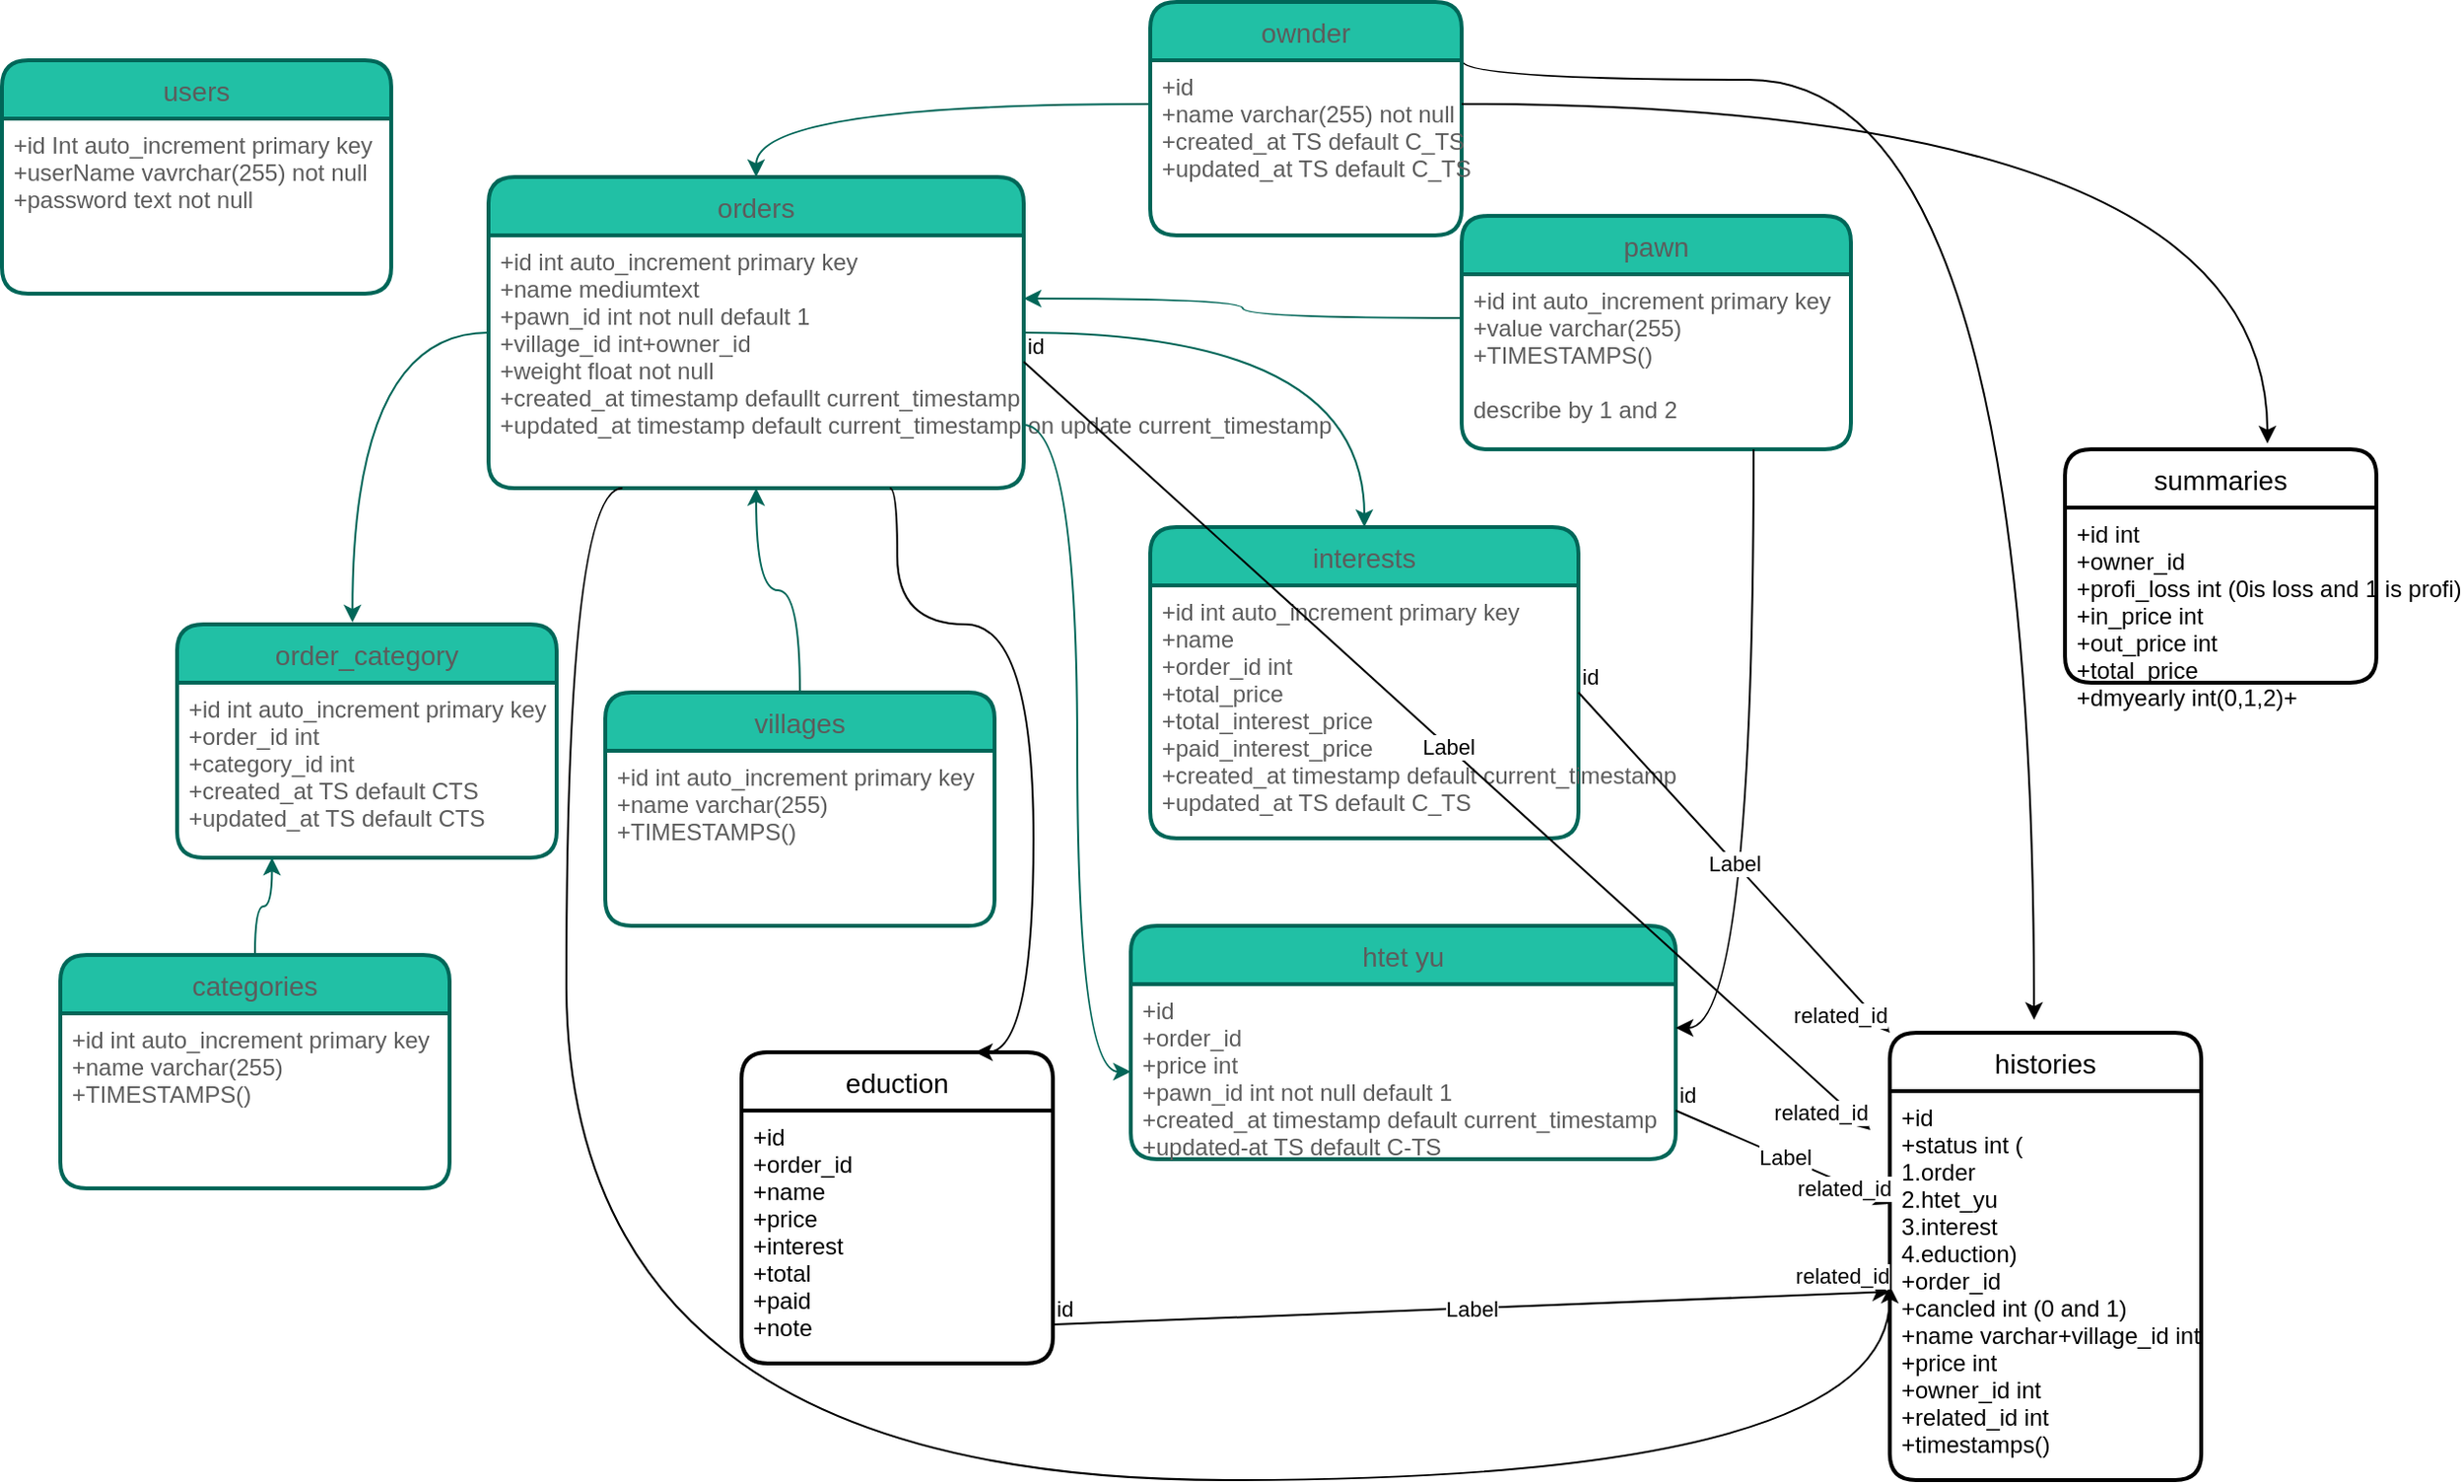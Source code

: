 <mxfile version="20.0.4" type="github">
  <diagram id="MfdhKl_LMUNg4a0uSqgR" name="Page-1">
    <mxGraphModel dx="1590" dy="827" grid="1" gridSize="10" guides="1" tooltips="1" connect="1" arrows="1" fold="1" page="1" pageScale="1" pageWidth="1100" pageHeight="850" math="0" shadow="0">
      <root>
        <mxCell id="0" />
        <mxCell id="1" parent="0" />
        <mxCell id="osRg2jaf1iDrFzfn_eNz-1" value="users" style="swimlane;childLayout=stackLayout;horizontal=1;startSize=30;horizontalStack=0;rounded=1;fontSize=14;fontStyle=0;strokeWidth=2;resizeParent=0;resizeLast=1;shadow=0;dashed=0;align=center;fillColor=#21C0A5;strokeColor=#006658;fontColor=#5C5C5C;" parent="1" vertex="1">
          <mxGeometry x="40" y="40" width="200" height="120" as="geometry" />
        </mxCell>
        <mxCell id="osRg2jaf1iDrFzfn_eNz-2" value="+id Int auto_increment primary key&#xa;+userName vavrchar(255) not null&#xa;+password text not null" style="align=left;strokeColor=none;fillColor=none;spacingLeft=4;fontSize=12;verticalAlign=top;resizable=0;rotatable=0;part=1;fontColor=#5C5C5C;rounded=1;" parent="osRg2jaf1iDrFzfn_eNz-1" vertex="1">
          <mxGeometry y="30" width="200" height="90" as="geometry" />
        </mxCell>
        <mxCell id="T3vM8OxbV8jhyGD27cbX-44" value="" style="edgeStyle=orthogonalEdgeStyle;rounded=1;orthogonalLoop=1;jettySize=auto;html=1;strokeColor=#006658;fontColor=#5C5C5C;curved=1;" parent="1" source="osRg2jaf1iDrFzfn_eNz-3" target="osRg2jaf1iDrFzfn_eNz-6" edge="1">
          <mxGeometry relative="1" as="geometry" />
        </mxCell>
        <mxCell id="osRg2jaf1iDrFzfn_eNz-3" value="villages" style="swimlane;childLayout=stackLayout;horizontal=1;startSize=30;horizontalStack=0;rounded=1;fontSize=14;fontStyle=0;strokeWidth=2;resizeParent=0;resizeLast=1;shadow=0;dashed=0;align=center;fillColor=#21C0A5;strokeColor=#006658;fontColor=#5C5C5C;" parent="1" vertex="1">
          <mxGeometry x="350" y="365" width="200" height="120" as="geometry" />
        </mxCell>
        <mxCell id="osRg2jaf1iDrFzfn_eNz-4" value="+id int auto_increment primary key&#xa;+name varchar(255)&#xa;+TIMESTAMPS()" style="align=left;strokeColor=none;fillColor=none;spacingLeft=4;fontSize=12;verticalAlign=top;resizable=0;rotatable=0;part=1;fontColor=#5C5C5C;rounded=1;" parent="osRg2jaf1iDrFzfn_eNz-3" vertex="1">
          <mxGeometry y="30" width="200" height="90" as="geometry" />
        </mxCell>
        <mxCell id="osRg2jaf1iDrFzfn_eNz-17" style="edgeStyle=orthogonalEdgeStyle;rounded=1;orthogonalLoop=1;jettySize=auto;html=1;exitX=1;exitY=0.5;exitDx=0;exitDy=0;entryX=0.5;entryY=0;entryDx=0;entryDy=0;strokeColor=#006658;fontColor=#5C5C5C;curved=1;" parent="1" source="osRg2jaf1iDrFzfn_eNz-5" target="osRg2jaf1iDrFzfn_eNz-15" edge="1">
          <mxGeometry relative="1" as="geometry" />
        </mxCell>
        <mxCell id="osRg2jaf1iDrFzfn_eNz-18" style="edgeStyle=orthogonalEdgeStyle;rounded=1;orthogonalLoop=1;jettySize=auto;html=1;exitX=0;exitY=0.5;exitDx=0;exitDy=0;entryX=0.462;entryY=-0.008;entryDx=0;entryDy=0;entryPerimeter=0;strokeColor=#006658;fontColor=#5C5C5C;curved=1;" parent="1" source="osRg2jaf1iDrFzfn_eNz-5" target="osRg2jaf1iDrFzfn_eNz-9" edge="1">
          <mxGeometry relative="1" as="geometry" />
        </mxCell>
        <mxCell id="osRg2jaf1iDrFzfn_eNz-5" value="orders" style="swimlane;childLayout=stackLayout;horizontal=1;startSize=30;horizontalStack=0;rounded=1;fontSize=14;fontStyle=0;strokeWidth=2;resizeParent=0;resizeLast=1;shadow=0;dashed=0;align=center;fillColor=#21C0A5;strokeColor=#006658;fontColor=#5C5C5C;" parent="1" vertex="1">
          <mxGeometry x="290" y="100" width="275" height="160" as="geometry" />
        </mxCell>
        <mxCell id="osRg2jaf1iDrFzfn_eNz-6" value="+id int auto_increment primary key&#xa;+name mediumtext&#xa;+pawn_id int not null default 1&#xa;+village_id int+owner_id&#xa;+weight float not null&#xa;+created_at timestamp defaullt current_timestamp&#xa;+updated_at timestamp default current_timestamp on update current_timestamp&#xa;" style="align=left;strokeColor=none;fillColor=none;spacingLeft=4;fontSize=12;verticalAlign=top;resizable=0;rotatable=0;part=1;fontColor=#5C5C5C;rounded=1;" parent="osRg2jaf1iDrFzfn_eNz-5" vertex="1">
          <mxGeometry y="30" width="275" height="130" as="geometry" />
        </mxCell>
        <mxCell id="osRg2jaf1iDrFzfn_eNz-11" style="edgeStyle=orthogonalEdgeStyle;rounded=1;orthogonalLoop=1;jettySize=auto;html=1;exitX=0.5;exitY=0;exitDx=0;exitDy=0;entryX=0.25;entryY=1;entryDx=0;entryDy=0;strokeColor=#006658;fontColor=#5C5C5C;curved=1;" parent="1" source="osRg2jaf1iDrFzfn_eNz-7" target="osRg2jaf1iDrFzfn_eNz-10" edge="1">
          <mxGeometry relative="1" as="geometry" />
        </mxCell>
        <mxCell id="osRg2jaf1iDrFzfn_eNz-7" value="categories" style="swimlane;childLayout=stackLayout;horizontal=1;startSize=30;horizontalStack=0;rounded=1;fontSize=14;fontStyle=0;strokeWidth=2;resizeParent=0;resizeLast=1;shadow=0;dashed=0;align=center;fillColor=#21C0A5;strokeColor=#006658;fontColor=#5C5C5C;" parent="1" vertex="1">
          <mxGeometry x="70" y="500" width="200" height="120" as="geometry" />
        </mxCell>
        <mxCell id="osRg2jaf1iDrFzfn_eNz-8" value="+id int auto_increment primary key&#xa;+name varchar(255)&#xa;+TIMESTAMPS()" style="align=left;strokeColor=none;fillColor=none;spacingLeft=4;fontSize=12;verticalAlign=top;resizable=0;rotatable=0;part=1;fontColor=#5C5C5C;rounded=1;" parent="osRg2jaf1iDrFzfn_eNz-7" vertex="1">
          <mxGeometry y="30" width="200" height="90" as="geometry" />
        </mxCell>
        <mxCell id="osRg2jaf1iDrFzfn_eNz-9" value="order_category" style="swimlane;childLayout=stackLayout;horizontal=1;startSize=30;horizontalStack=0;rounded=1;fontSize=14;fontStyle=0;strokeWidth=2;resizeParent=0;resizeLast=1;shadow=0;dashed=0;align=center;fillColor=#21C0A5;strokeColor=#006658;fontColor=#5C5C5C;" parent="1" vertex="1">
          <mxGeometry x="130" y="330" width="195" height="120" as="geometry" />
        </mxCell>
        <mxCell id="osRg2jaf1iDrFzfn_eNz-10" value="+id int auto_increment primary key&#xa;+order_id int&#xa;+category_id int&#xa;+created_at TS default CTS&#xa;+updated_at TS default CTS&#xa;" style="align=left;strokeColor=none;fillColor=none;spacingLeft=4;fontSize=12;verticalAlign=top;resizable=0;rotatable=0;part=1;fontColor=#5C5C5C;rounded=1;" parent="osRg2jaf1iDrFzfn_eNz-9" vertex="1">
          <mxGeometry y="30" width="195" height="90" as="geometry" />
        </mxCell>
        <mxCell id="osRg2jaf1iDrFzfn_eNz-15" value="interests" style="swimlane;childLayout=stackLayout;horizontal=1;startSize=30;horizontalStack=0;rounded=1;fontSize=14;fontStyle=0;strokeWidth=2;resizeParent=0;resizeLast=1;shadow=0;dashed=0;align=center;fillColor=#21C0A5;strokeColor=#006658;fontColor=#5C5C5C;" parent="1" vertex="1">
          <mxGeometry x="630" y="280" width="220" height="160" as="geometry" />
        </mxCell>
        <mxCell id="osRg2jaf1iDrFzfn_eNz-16" value="+id int auto_increment primary key&#xa;+name&#xa;+order_id int&#xa;+total_price&#xa;+total_interest_price&#xa;+paid_interest_price&#xa;+created_at timestamp default current_timestamp&#xa;+updated_at TS default C_TS&#xa;" style="align=left;strokeColor=none;fillColor=none;spacingLeft=4;fontSize=12;verticalAlign=top;resizable=0;rotatable=0;part=1;fontColor=#5C5C5C;rounded=1;" parent="osRg2jaf1iDrFzfn_eNz-15" vertex="1">
          <mxGeometry y="30" width="220" height="130" as="geometry" />
        </mxCell>
        <mxCell id="osRg2jaf1iDrFzfn_eNz-19" value="pawn" style="swimlane;childLayout=stackLayout;horizontal=1;startSize=30;horizontalStack=0;rounded=1;fontSize=14;fontStyle=0;strokeWidth=2;resizeParent=0;resizeLast=1;shadow=0;dashed=0;align=center;fillColor=#21C0A5;strokeColor=#006658;fontColor=#5C5C5C;" parent="1" vertex="1">
          <mxGeometry x="790" y="120" width="200" height="120" as="geometry" />
        </mxCell>
        <mxCell id="osRg2jaf1iDrFzfn_eNz-20" value="+id int auto_increment primary key&#xa;+value varchar(255)&#xa;+TIMESTAMPS()&#xa;&#xa;describe by 1 and 2&#xa;" style="align=left;strokeColor=none;fillColor=none;spacingLeft=4;fontSize=12;verticalAlign=top;resizable=0;rotatable=0;part=1;fontColor=#5C5C5C;rounded=1;" parent="osRg2jaf1iDrFzfn_eNz-19" vertex="1">
          <mxGeometry y="30" width="200" height="90" as="geometry" />
        </mxCell>
        <mxCell id="osRg2jaf1iDrFzfn_eNz-21" style="edgeStyle=orthogonalEdgeStyle;rounded=1;orthogonalLoop=1;jettySize=auto;html=1;exitX=0;exitY=0.25;exitDx=0;exitDy=0;entryX=1;entryY=0.25;entryDx=0;entryDy=0;strokeColor=#006658;fontColor=#5C5C5C;curved=1;" parent="1" source="osRg2jaf1iDrFzfn_eNz-20" target="osRg2jaf1iDrFzfn_eNz-6" edge="1">
          <mxGeometry relative="1" as="geometry" />
        </mxCell>
        <mxCell id="G7bLfVNvPNj9F3jnjZSQ-4" style="edgeStyle=orthogonalEdgeStyle;rounded=0;orthogonalLoop=1;jettySize=auto;html=1;exitX=1;exitY=0.25;exitDx=0;exitDy=0;entryX=0.463;entryY=-0.029;entryDx=0;entryDy=0;entryPerimeter=0;curved=1;" parent="1" source="pcK_NEzoXjmTgcR-0PpX-1" target="G7bLfVNvPNj9F3jnjZSQ-2" edge="1">
          <mxGeometry relative="1" as="geometry">
            <Array as="points">
              <mxPoint x="790" y="50" />
              <mxPoint x="1084" y="50" />
            </Array>
          </mxGeometry>
        </mxCell>
        <mxCell id="pcK_NEzoXjmTgcR-0PpX-1" value="ownder" style="swimlane;childLayout=stackLayout;horizontal=1;startSize=30;horizontalStack=0;rounded=1;fontSize=14;fontStyle=0;strokeWidth=2;resizeParent=0;resizeLast=1;shadow=0;dashed=0;align=center;fillColor=#21C0A5;strokeColor=#006658;fontColor=#5C5C5C;" parent="1" vertex="1">
          <mxGeometry x="630" y="10" width="160" height="120" as="geometry" />
        </mxCell>
        <mxCell id="pcK_NEzoXjmTgcR-0PpX-2" value="+id &#xa;+name varchar(255) not null&#xa;+created_at TS default C_TS&#xa;+updated_at TS default C_TS&#xa;&#xa;" style="align=left;strokeColor=none;fillColor=none;spacingLeft=4;fontSize=12;verticalAlign=top;resizable=0;rotatable=0;part=1;fontColor=#5C5C5C;rounded=1;" parent="pcK_NEzoXjmTgcR-0PpX-1" vertex="1">
          <mxGeometry y="30" width="160" height="90" as="geometry" />
        </mxCell>
        <mxCell id="pcK_NEzoXjmTgcR-0PpX-3" style="edgeStyle=orthogonalEdgeStyle;rounded=1;orthogonalLoop=1;jettySize=auto;html=1;exitX=0;exitY=0.25;exitDx=0;exitDy=0;entryX=0.5;entryY=0;entryDx=0;entryDy=0;strokeColor=#006658;fontColor=#5C5C5C;curved=1;" parent="1" source="pcK_NEzoXjmTgcR-0PpX-2" target="osRg2jaf1iDrFzfn_eNz-5" edge="1">
          <mxGeometry relative="1" as="geometry" />
        </mxCell>
        <mxCell id="T3vM8OxbV8jhyGD27cbX-38" value="htet yu" style="swimlane;childLayout=stackLayout;horizontal=1;startSize=30;horizontalStack=0;rounded=1;fontSize=14;fontStyle=0;strokeWidth=2;resizeParent=0;resizeLast=1;shadow=0;dashed=0;align=center;fillColor=#21C0A5;strokeColor=#006658;fontColor=#5C5C5C;" parent="1" vertex="1">
          <mxGeometry x="620" y="485" width="280" height="120" as="geometry" />
        </mxCell>
        <mxCell id="T3vM8OxbV8jhyGD27cbX-39" value="+id&#xa;+order_id&#xa;+price int&#xa;+pawn_id int not null default 1&#xa;+created_at timestamp default current_timestamp&#xa;+updated-at TS default C-TS&#xa;" style="align=left;strokeColor=none;fillColor=none;spacingLeft=4;fontSize=12;verticalAlign=top;resizable=0;rotatable=0;part=1;fontColor=#5C5C5C;rounded=1;" parent="T3vM8OxbV8jhyGD27cbX-38" vertex="1">
          <mxGeometry y="30" width="280" height="90" as="geometry" />
        </mxCell>
        <mxCell id="T3vM8OxbV8jhyGD27cbX-48" style="edgeStyle=orthogonalEdgeStyle;rounded=1;orthogonalLoop=1;jettySize=auto;html=1;exitX=1;exitY=0.75;exitDx=0;exitDy=0;entryX=0;entryY=0.5;entryDx=0;entryDy=0;strokeColor=#006658;fontColor=#5C5C5C;curved=1;" parent="1" source="osRg2jaf1iDrFzfn_eNz-6" target="T3vM8OxbV8jhyGD27cbX-39" edge="1">
          <mxGeometry relative="1" as="geometry" />
        </mxCell>
        <mxCell id="MAgulDjc8ciu4FX-6tS5-2" style="edgeStyle=orthogonalEdgeStyle;rounded=0;orthogonalLoop=1;jettySize=auto;html=1;exitX=0.75;exitY=1;exitDx=0;exitDy=0;entryX=1;entryY=0.25;entryDx=0;entryDy=0;curved=1;" parent="1" source="osRg2jaf1iDrFzfn_eNz-20" target="T3vM8OxbV8jhyGD27cbX-39" edge="1">
          <mxGeometry relative="1" as="geometry" />
        </mxCell>
        <mxCell id="fUi-W8B70ueHGVD3MVCC-1" value="eduction" style="swimlane;childLayout=stackLayout;horizontal=1;startSize=30;horizontalStack=0;rounded=1;fontSize=14;fontStyle=0;strokeWidth=2;resizeParent=0;resizeLast=1;shadow=0;dashed=0;align=center;" parent="1" vertex="1">
          <mxGeometry x="420" y="550" width="160" height="160" as="geometry" />
        </mxCell>
        <mxCell id="fUi-W8B70ueHGVD3MVCC-2" value="+id&#xa;+order_id&#xa;+name&#xa;+price&#xa;+interest&#xa;+total&#xa;+paid&#xa;+note&#xa;" style="align=left;strokeColor=none;fillColor=none;spacingLeft=4;fontSize=12;verticalAlign=top;resizable=0;rotatable=0;part=1;" parent="fUi-W8B70ueHGVD3MVCC-1" vertex="1">
          <mxGeometry y="30" width="160" height="130" as="geometry" />
        </mxCell>
        <mxCell id="fUi-W8B70ueHGVD3MVCC-3" style="edgeStyle=orthogonalEdgeStyle;rounded=0;orthogonalLoop=1;jettySize=auto;html=1;exitX=0.75;exitY=1;exitDx=0;exitDy=0;entryX=0.75;entryY=0;entryDx=0;entryDy=0;curved=1;" parent="1" source="osRg2jaf1iDrFzfn_eNz-6" target="fUi-W8B70ueHGVD3MVCC-1" edge="1">
          <mxGeometry relative="1" as="geometry">
            <Array as="points">
              <mxPoint x="500" y="260" />
              <mxPoint x="500" y="330" />
              <mxPoint x="570" y="330" />
              <mxPoint x="570" y="550" />
            </Array>
          </mxGeometry>
        </mxCell>
        <mxCell id="G7bLfVNvPNj9F3jnjZSQ-2" value="histories" style="swimlane;childLayout=stackLayout;horizontal=1;startSize=30;horizontalStack=0;rounded=1;fontSize=14;fontStyle=0;strokeWidth=2;resizeParent=0;resizeLast=1;shadow=0;dashed=0;align=center;" parent="1" vertex="1">
          <mxGeometry x="1010" y="540" width="160" height="230" as="geometry" />
        </mxCell>
        <mxCell id="G7bLfVNvPNj9F3jnjZSQ-3" value="+id&#xa;+status int (&#xa;1.order&#xa;2.htet_yu&#xa;3.interest&#xa;4.eduction)&#xa;+order_id&#xa;+cancled int (0 and 1)&#xa;+name varchar+village_id int&#xa;+price int&#xa;+owner_id int&#xa;+related_id int&#xa;+timestamps()&#xa;" style="align=left;strokeColor=none;fillColor=none;spacingLeft=4;fontSize=12;verticalAlign=top;resizable=0;rotatable=0;part=1;" parent="G7bLfVNvPNj9F3jnjZSQ-2" vertex="1">
          <mxGeometry y="30" width="160" height="200" as="geometry" />
        </mxCell>
        <mxCell id="G7bLfVNvPNj9F3jnjZSQ-5" style="edgeStyle=orthogonalEdgeStyle;curved=1;rounded=0;orthogonalLoop=1;jettySize=auto;html=1;exitX=0.25;exitY=1;exitDx=0;exitDy=0;entryX=0;entryY=0.5;entryDx=0;entryDy=0;" parent="1" source="osRg2jaf1iDrFzfn_eNz-6" target="G7bLfVNvPNj9F3jnjZSQ-3" edge="1">
          <mxGeometry relative="1" as="geometry">
            <mxPoint x="780" y="640" as="targetPoint" />
            <Array as="points">
              <mxPoint x="330" y="260" />
              <mxPoint x="330" y="770" />
              <mxPoint x="1010" y="770" />
            </Array>
          </mxGeometry>
        </mxCell>
        <mxCell id="G7bLfVNvPNj9F3jnjZSQ-10" value="" style="endArrow=classic;html=1;rounded=0;curved=1;" parent="1" target="G7bLfVNvPNj9F3jnjZSQ-3" edge="1">
          <mxGeometry relative="1" as="geometry">
            <mxPoint x="580" y="690" as="sourcePoint" />
            <mxPoint x="740" y="690" as="targetPoint" />
          </mxGeometry>
        </mxCell>
        <mxCell id="G7bLfVNvPNj9F3jnjZSQ-11" value="Label" style="edgeLabel;resizable=0;html=1;align=center;verticalAlign=middle;" parent="G7bLfVNvPNj9F3jnjZSQ-10" connectable="0" vertex="1">
          <mxGeometry relative="1" as="geometry" />
        </mxCell>
        <mxCell id="G7bLfVNvPNj9F3jnjZSQ-12" value="id" style="edgeLabel;resizable=0;html=1;align=left;verticalAlign=bottom;" parent="G7bLfVNvPNj9F3jnjZSQ-10" connectable="0" vertex="1">
          <mxGeometry x="-1" relative="1" as="geometry" />
        </mxCell>
        <mxCell id="G7bLfVNvPNj9F3jnjZSQ-13" value="related_id" style="edgeLabel;resizable=0;html=1;align=right;verticalAlign=bottom;" parent="G7bLfVNvPNj9F3jnjZSQ-10" connectable="0" vertex="1">
          <mxGeometry x="1" relative="1" as="geometry" />
        </mxCell>
        <mxCell id="G7bLfVNvPNj9F3jnjZSQ-14" value="" style="endArrow=classic;html=1;rounded=0;curved=1;entryX=0.006;entryY=0.29;entryDx=0;entryDy=0;entryPerimeter=0;" parent="1" target="G7bLfVNvPNj9F3jnjZSQ-3" edge="1">
          <mxGeometry relative="1" as="geometry">
            <mxPoint x="900" y="580" as="sourcePoint" />
            <mxPoint x="1200" y="609.997" as="targetPoint" />
          </mxGeometry>
        </mxCell>
        <mxCell id="G7bLfVNvPNj9F3jnjZSQ-15" value="Label" style="edgeLabel;resizable=0;html=1;align=center;verticalAlign=middle;" parent="G7bLfVNvPNj9F3jnjZSQ-14" connectable="0" vertex="1">
          <mxGeometry relative="1" as="geometry" />
        </mxCell>
        <mxCell id="G7bLfVNvPNj9F3jnjZSQ-16" value="id" style="edgeLabel;resizable=0;html=1;align=left;verticalAlign=bottom;" parent="G7bLfVNvPNj9F3jnjZSQ-14" connectable="0" vertex="1">
          <mxGeometry x="-1" relative="1" as="geometry" />
        </mxCell>
        <mxCell id="G7bLfVNvPNj9F3jnjZSQ-17" value="related_id" style="edgeLabel;resizable=0;html=1;align=right;verticalAlign=bottom;" parent="G7bLfVNvPNj9F3jnjZSQ-14" connectable="0" vertex="1">
          <mxGeometry x="1" relative="1" as="geometry" />
        </mxCell>
        <mxCell id="G7bLfVNvPNj9F3jnjZSQ-18" value="" style="endArrow=classic;html=1;rounded=0;curved=1;entryX=0;entryY=0;entryDx=0;entryDy=0;" parent="1" target="G7bLfVNvPNj9F3jnjZSQ-2" edge="1">
          <mxGeometry relative="1" as="geometry">
            <mxPoint x="850" y="365" as="sourcePoint" />
            <mxPoint x="1280" y="348.137" as="targetPoint" />
          </mxGeometry>
        </mxCell>
        <mxCell id="G7bLfVNvPNj9F3jnjZSQ-19" value="Label" style="edgeLabel;resizable=0;html=1;align=center;verticalAlign=middle;" parent="G7bLfVNvPNj9F3jnjZSQ-18" connectable="0" vertex="1">
          <mxGeometry relative="1" as="geometry" />
        </mxCell>
        <mxCell id="G7bLfVNvPNj9F3jnjZSQ-20" value="id" style="edgeLabel;resizable=0;html=1;align=left;verticalAlign=bottom;" parent="G7bLfVNvPNj9F3jnjZSQ-18" connectable="0" vertex="1">
          <mxGeometry x="-1" relative="1" as="geometry" />
        </mxCell>
        <mxCell id="G7bLfVNvPNj9F3jnjZSQ-21" value="related_id" style="edgeLabel;resizable=0;html=1;align=right;verticalAlign=bottom;" parent="G7bLfVNvPNj9F3jnjZSQ-18" connectable="0" vertex="1">
          <mxGeometry x="1" relative="1" as="geometry" />
        </mxCell>
        <mxCell id="G7bLfVNvPNj9F3jnjZSQ-22" value="" style="endArrow=classic;html=1;rounded=0;curved=1;exitX=1;exitY=0.5;exitDx=0;exitDy=0;" parent="1" source="osRg2jaf1iDrFzfn_eNz-6" edge="1">
          <mxGeometry relative="1" as="geometry">
            <mxPoint x="880" y="456.86" as="sourcePoint" />
            <mxPoint x="1000" y="590" as="targetPoint" />
          </mxGeometry>
        </mxCell>
        <mxCell id="G7bLfVNvPNj9F3jnjZSQ-23" value="Label" style="edgeLabel;resizable=0;html=1;align=center;verticalAlign=middle;" parent="G7bLfVNvPNj9F3jnjZSQ-22" connectable="0" vertex="1">
          <mxGeometry relative="1" as="geometry" />
        </mxCell>
        <mxCell id="G7bLfVNvPNj9F3jnjZSQ-24" value="id" style="edgeLabel;resizable=0;html=1;align=left;verticalAlign=bottom;" parent="G7bLfVNvPNj9F3jnjZSQ-22" connectable="0" vertex="1">
          <mxGeometry x="-1" relative="1" as="geometry" />
        </mxCell>
        <mxCell id="G7bLfVNvPNj9F3jnjZSQ-25" value="related_id" style="edgeLabel;resizable=0;html=1;align=right;verticalAlign=bottom;" parent="G7bLfVNvPNj9F3jnjZSQ-22" connectable="0" vertex="1">
          <mxGeometry x="1" relative="1" as="geometry" />
        </mxCell>
        <mxCell id="wYO9E46SMkML6_gDwKdT-1" value="summaries" style="swimlane;childLayout=stackLayout;horizontal=1;startSize=30;horizontalStack=0;rounded=1;fontSize=14;fontStyle=0;strokeWidth=2;resizeParent=0;resizeLast=1;shadow=0;dashed=0;align=center;" vertex="1" parent="1">
          <mxGeometry x="1100" y="240" width="160" height="120" as="geometry" />
        </mxCell>
        <mxCell id="wYO9E46SMkML6_gDwKdT-2" value="+id int &#xa;+owner_id&#xa;+profi_loss int (0is loss and 1 is profi)&#xa;+in_price int&#xa;+out_price int&#xa;+total_price&#xa;+dmyearly int(0,1,2)+&#xa;&#xa;" style="align=left;strokeColor=none;fillColor=none;spacingLeft=4;fontSize=12;verticalAlign=top;resizable=0;rotatable=0;part=1;" vertex="1" parent="wYO9E46SMkML6_gDwKdT-1">
          <mxGeometry y="30" width="160" height="90" as="geometry" />
        </mxCell>
        <mxCell id="wYO9E46SMkML6_gDwKdT-3" style="edgeStyle=orthogonalEdgeStyle;rounded=0;orthogonalLoop=1;jettySize=auto;html=1;exitX=1;exitY=0.25;exitDx=0;exitDy=0;entryX=0.65;entryY=-0.025;entryDx=0;entryDy=0;entryPerimeter=0;curved=1;" edge="1" parent="1" source="pcK_NEzoXjmTgcR-0PpX-2" target="wYO9E46SMkML6_gDwKdT-1">
          <mxGeometry relative="1" as="geometry" />
        </mxCell>
      </root>
    </mxGraphModel>
  </diagram>
</mxfile>
